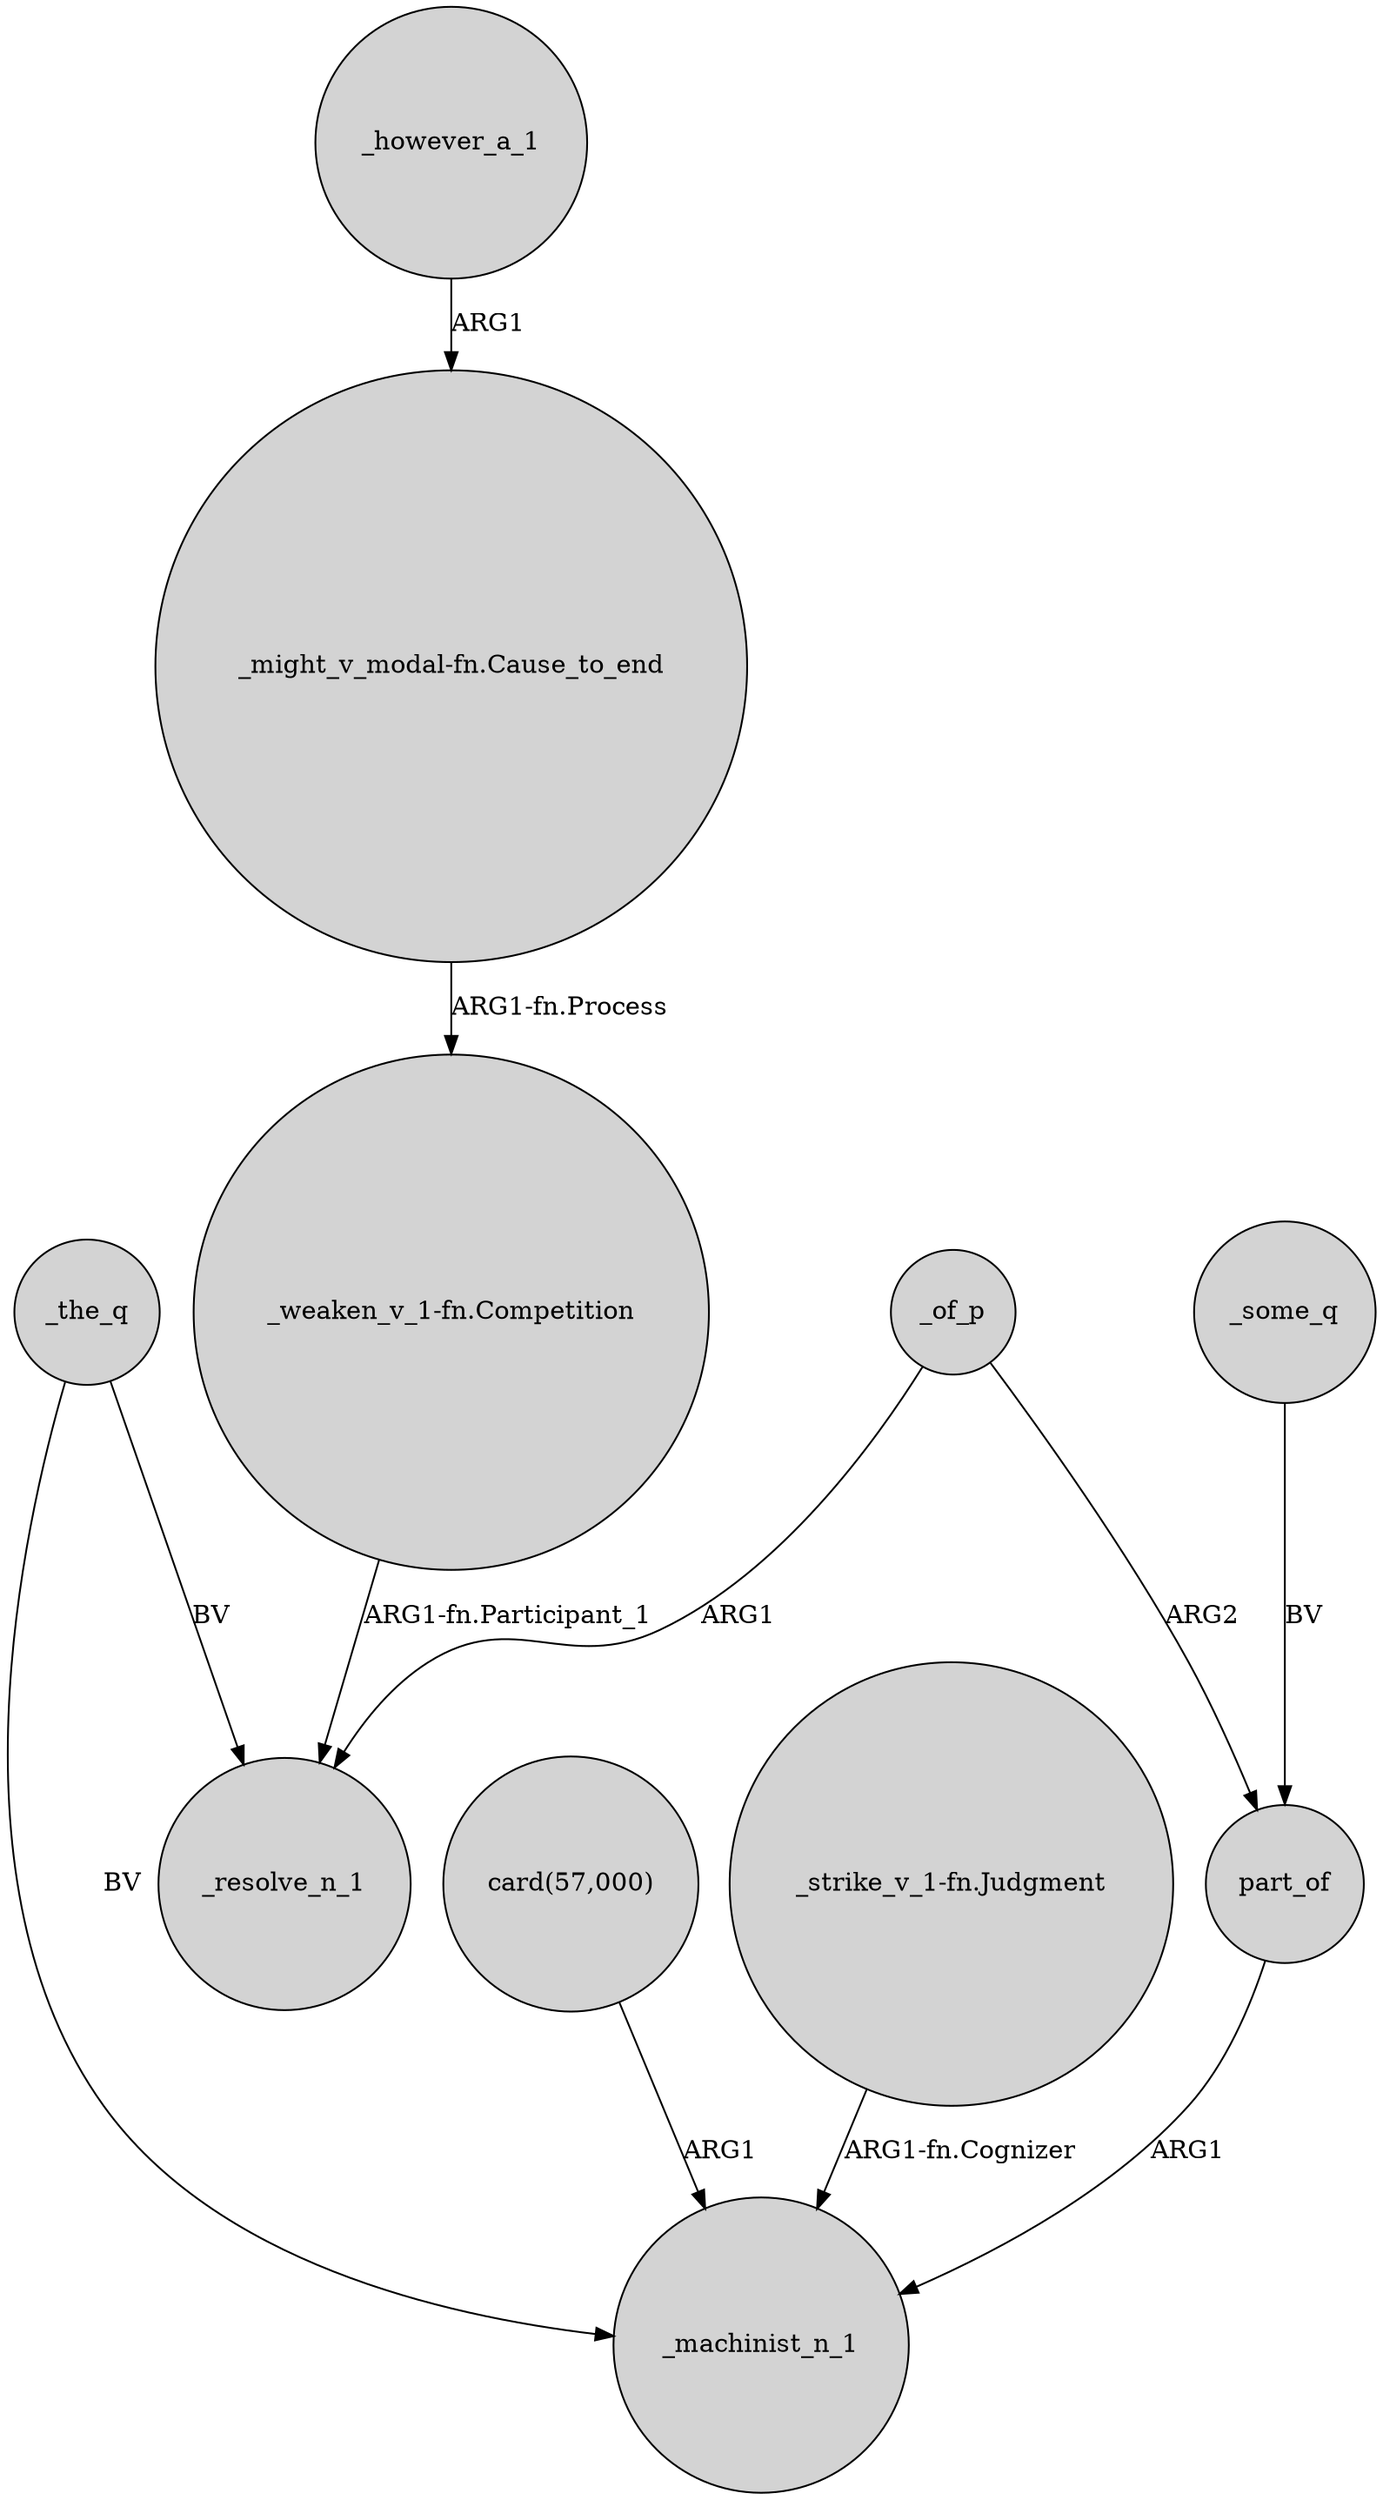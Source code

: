 digraph {
	node [shape=circle style=filled]
	"_weaken_v_1-fn.Competition" -> _resolve_n_1 [label="ARG1-fn.Participant_1"]
	_the_q -> _resolve_n_1 [label=BV]
	"card(57,000)" -> _machinist_n_1 [label=ARG1]
	_of_p -> _resolve_n_1 [label=ARG1]
	"_strike_v_1-fn.Judgment" -> _machinist_n_1 [label="ARG1-fn.Cognizer"]
	_of_p -> part_of [label=ARG2]
	part_of -> _machinist_n_1 [label=ARG1]
	_the_q -> _machinist_n_1 [label=BV]
	"_might_v_modal-fn.Cause_to_end" -> "_weaken_v_1-fn.Competition" [label="ARG1-fn.Process"]
	_some_q -> part_of [label=BV]
	_however_a_1 -> "_might_v_modal-fn.Cause_to_end" [label=ARG1]
}
